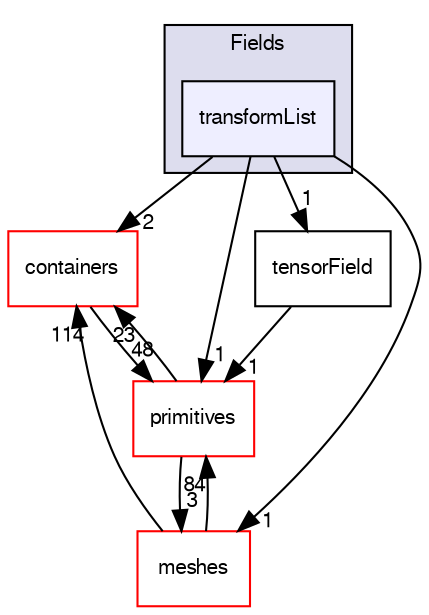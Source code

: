 digraph "src/OpenFOAM/fields/Fields/transformList" {
  bgcolor=transparent;
  compound=true
  node [ fontsize="10", fontname="FreeSans"];
  edge [ labelfontsize="10", labelfontname="FreeSans"];
  subgraph clusterdir_7d364942a13d3ce50f6681364b448a98 {
    graph [ bgcolor="#ddddee", pencolor="black", label="Fields" fontname="FreeSans", fontsize="10", URL="dir_7d364942a13d3ce50f6681364b448a98.html"]
  dir_635fc40a0fc46dd40d36d85fadd412b4 [shape=box, label="transformList", style="filled", fillcolor="#eeeeff", pencolor="black", URL="dir_635fc40a0fc46dd40d36d85fadd412b4.html"];
  }
  dir_19d0872053bde092be81d7fe3f56cbf7 [shape=box label="containers" color="red" URL="dir_19d0872053bde092be81d7fe3f56cbf7.html"];
  dir_aa2423979fb45fc41c393a5db370ab21 [shape=box label="meshes" color="red" URL="dir_aa2423979fb45fc41c393a5db370ab21.html"];
  dir_3e50f45338116b169052b428016851aa [shape=box label="primitives" color="red" URL="dir_3e50f45338116b169052b428016851aa.html"];
  dir_fe5a7119b7dd2e92befa9538505ddef8 [shape=box label="tensorField" URL="dir_fe5a7119b7dd2e92befa9538505ddef8.html"];
  dir_19d0872053bde092be81d7fe3f56cbf7->dir_3e50f45338116b169052b428016851aa [headlabel="48", labeldistance=1.5 headhref="dir_001711_002129.html"];
  dir_aa2423979fb45fc41c393a5db370ab21->dir_19d0872053bde092be81d7fe3f56cbf7 [headlabel="114", labeldistance=1.5 headhref="dir_002031_001711.html"];
  dir_aa2423979fb45fc41c393a5db370ab21->dir_3e50f45338116b169052b428016851aa [headlabel="84", labeldistance=1.5 headhref="dir_002031_002129.html"];
  dir_635fc40a0fc46dd40d36d85fadd412b4->dir_19d0872053bde092be81d7fe3f56cbf7 [headlabel="2", labeldistance=1.5 headhref="dir_001860_001711.html"];
  dir_635fc40a0fc46dd40d36d85fadd412b4->dir_aa2423979fb45fc41c393a5db370ab21 [headlabel="1", labeldistance=1.5 headhref="dir_001860_002031.html"];
  dir_635fc40a0fc46dd40d36d85fadd412b4->dir_3e50f45338116b169052b428016851aa [headlabel="1", labeldistance=1.5 headhref="dir_001860_002129.html"];
  dir_635fc40a0fc46dd40d36d85fadd412b4->dir_fe5a7119b7dd2e92befa9538505ddef8 [headlabel="1", labeldistance=1.5 headhref="dir_001860_001858.html"];
  dir_3e50f45338116b169052b428016851aa->dir_19d0872053bde092be81d7fe3f56cbf7 [headlabel="23", labeldistance=1.5 headhref="dir_002129_001711.html"];
  dir_3e50f45338116b169052b428016851aa->dir_aa2423979fb45fc41c393a5db370ab21 [headlabel="3", labeldistance=1.5 headhref="dir_002129_002031.html"];
  dir_fe5a7119b7dd2e92befa9538505ddef8->dir_3e50f45338116b169052b428016851aa [headlabel="1", labeldistance=1.5 headhref="dir_001858_002129.html"];
}
